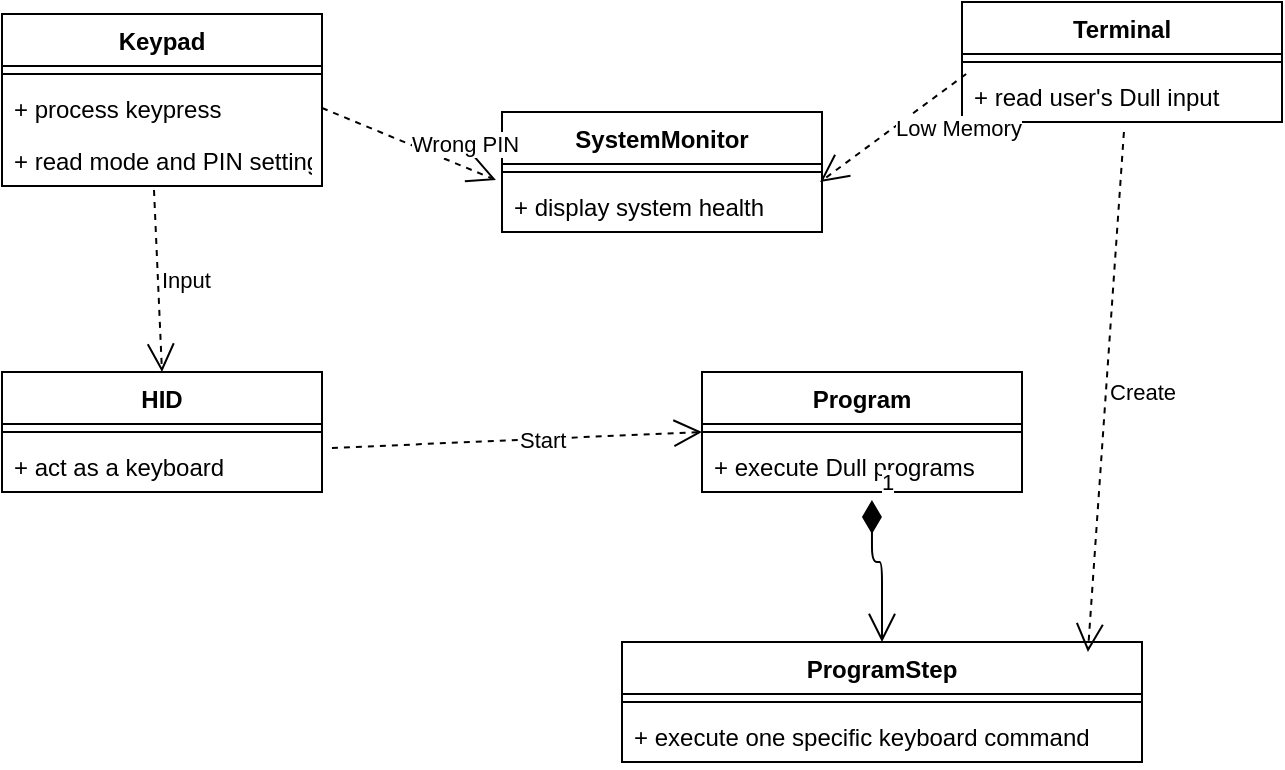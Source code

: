 <mxfile version="14.7.0" type="device" pages="3"><diagram name="Domain Model" id="9f46799a-70d6-7492-0946-bef42562c5a5"><mxGraphModel dx="1037" dy="951" grid="1" gridSize="10" guides="1" tooltips="1" connect="1" arrows="1" fold="1" page="1" pageScale="1" pageWidth="1100" pageHeight="850" background="#ffffff" math="0" shadow="0"><root><mxCell id="0"/><mxCell id="1" parent="0"/><mxCell id="WoeWUnXFcX2pD16eL5IE-1" value="Terminal" style="swimlane;fontStyle=1;align=center;verticalAlign=top;childLayout=stackLayout;horizontal=1;startSize=26;horizontalStack=0;resizeParent=1;resizeParentMax=0;resizeLast=0;collapsible=1;marginBottom=0;" parent="1" vertex="1"><mxGeometry x="680" y="310" width="160" height="60" as="geometry"/></mxCell><mxCell id="WoeWUnXFcX2pD16eL5IE-3" value="" style="line;strokeWidth=1;fillColor=none;align=left;verticalAlign=middle;spacingTop=-1;spacingLeft=3;spacingRight=3;rotatable=0;labelPosition=right;points=[];portConstraint=eastwest;" parent="WoeWUnXFcX2pD16eL5IE-1" vertex="1"><mxGeometry y="26" width="160" height="8" as="geometry"/></mxCell><mxCell id="WoeWUnXFcX2pD16eL5IE-4" value="+ read user's Dull input" style="text;strokeColor=none;fillColor=none;align=left;verticalAlign=top;spacingLeft=4;spacingRight=4;overflow=hidden;rotatable=0;points=[[0,0.5],[1,0.5]];portConstraint=eastwest;" parent="WoeWUnXFcX2pD16eL5IE-1" vertex="1"><mxGeometry y="34" width="160" height="26" as="geometry"/></mxCell><mxCell id="WoeWUnXFcX2pD16eL5IE-5" value="Keypad" style="swimlane;fontStyle=1;align=center;verticalAlign=top;childLayout=stackLayout;horizontal=1;startSize=26;horizontalStack=0;resizeParent=1;resizeParentMax=0;resizeLast=0;collapsible=1;marginBottom=0;" parent="1" vertex="1"><mxGeometry x="200" y="316" width="160" height="86" as="geometry"/></mxCell><mxCell id="WoeWUnXFcX2pD16eL5IE-7" value="" style="line;strokeWidth=1;fillColor=none;align=left;verticalAlign=middle;spacingTop=-1;spacingLeft=3;spacingRight=3;rotatable=0;labelPosition=right;points=[];portConstraint=eastwest;" parent="WoeWUnXFcX2pD16eL5IE-5" vertex="1"><mxGeometry y="26" width="160" height="8" as="geometry"/></mxCell><mxCell id="WoeWUnXFcX2pD16eL5IE-8" value="+ process keypress&#xA;" style="text;strokeColor=none;fillColor=none;align=left;verticalAlign=top;spacingLeft=4;spacingRight=4;overflow=hidden;rotatable=0;points=[[0,0.5],[1,0.5]];portConstraint=eastwest;" parent="WoeWUnXFcX2pD16eL5IE-5" vertex="1"><mxGeometry y="34" width="160" height="26" as="geometry"/></mxCell><mxCell id="WoeWUnXFcX2pD16eL5IE-9" value="+ read mode and PIN setting&#xA;" style="text;strokeColor=none;fillColor=none;align=left;verticalAlign=top;spacingLeft=4;spacingRight=4;overflow=hidden;rotatable=0;points=[[0,0.5],[1,0.5]];portConstraint=eastwest;" parent="WoeWUnXFcX2pD16eL5IE-5" vertex="1"><mxGeometry y="60" width="160" height="26" as="geometry"/></mxCell><mxCell id="WoeWUnXFcX2pD16eL5IE-10" value="HID" style="swimlane;fontStyle=1;align=center;verticalAlign=top;childLayout=stackLayout;horizontal=1;startSize=26;horizontalStack=0;resizeParent=1;resizeParentMax=0;resizeLast=0;collapsible=1;marginBottom=0;" parent="1" vertex="1"><mxGeometry x="200" y="495" width="160" height="60" as="geometry"/></mxCell><mxCell id="WoeWUnXFcX2pD16eL5IE-12" value="" style="line;strokeWidth=1;fillColor=none;align=left;verticalAlign=middle;spacingTop=-1;spacingLeft=3;spacingRight=3;rotatable=0;labelPosition=right;points=[];portConstraint=eastwest;" parent="WoeWUnXFcX2pD16eL5IE-10" vertex="1"><mxGeometry y="26" width="160" height="8" as="geometry"/></mxCell><mxCell id="WoeWUnXFcX2pD16eL5IE-13" value="+ act as a keyboard" style="text;strokeColor=none;fillColor=none;align=left;verticalAlign=top;spacingLeft=4;spacingRight=4;overflow=hidden;rotatable=0;points=[[0,0.5],[1,0.5]];portConstraint=eastwest;" parent="WoeWUnXFcX2pD16eL5IE-10" vertex="1"><mxGeometry y="34" width="160" height="26" as="geometry"/></mxCell><mxCell id="WoeWUnXFcX2pD16eL5IE-14" value="SystemMonitor" style="swimlane;fontStyle=1;align=center;verticalAlign=top;childLayout=stackLayout;horizontal=1;startSize=26;horizontalStack=0;resizeParent=1;resizeParentMax=0;resizeLast=0;collapsible=1;marginBottom=0;" parent="1" vertex="1"><mxGeometry x="450" y="365" width="160" height="60" as="geometry"/></mxCell><mxCell id="WoeWUnXFcX2pD16eL5IE-16" value="" style="line;strokeWidth=1;fillColor=none;align=left;verticalAlign=middle;spacingTop=-1;spacingLeft=3;spacingRight=3;rotatable=0;labelPosition=right;points=[];portConstraint=eastwest;" parent="WoeWUnXFcX2pD16eL5IE-14" vertex="1"><mxGeometry y="26" width="160" height="8" as="geometry"/></mxCell><mxCell id="WoeWUnXFcX2pD16eL5IE-17" value="+ display system health" style="text;strokeColor=none;fillColor=none;align=left;verticalAlign=top;spacingLeft=4;spacingRight=4;overflow=hidden;rotatable=0;points=[[0,0.5],[1,0.5]];portConstraint=eastwest;" parent="WoeWUnXFcX2pD16eL5IE-14" vertex="1"><mxGeometry y="34" width="160" height="26" as="geometry"/></mxCell><mxCell id="WoeWUnXFcX2pD16eL5IE-18" value="Program" style="swimlane;fontStyle=1;align=center;verticalAlign=top;childLayout=stackLayout;horizontal=1;startSize=26;horizontalStack=0;resizeParent=1;resizeParentMax=0;resizeLast=0;collapsible=1;marginBottom=0;" parent="1" vertex="1"><mxGeometry x="550" y="495" width="160" height="60" as="geometry"/></mxCell><mxCell id="WoeWUnXFcX2pD16eL5IE-20" value="" style="line;strokeWidth=1;fillColor=none;align=left;verticalAlign=middle;spacingTop=-1;spacingLeft=3;spacingRight=3;rotatable=0;labelPosition=right;points=[];portConstraint=eastwest;" parent="WoeWUnXFcX2pD16eL5IE-18" vertex="1"><mxGeometry y="26" width="160" height="8" as="geometry"/></mxCell><mxCell id="WoeWUnXFcX2pD16eL5IE-21" value="+ execute Dull programs" style="text;strokeColor=none;fillColor=none;align=left;verticalAlign=top;spacingLeft=4;spacingRight=4;overflow=hidden;rotatable=0;points=[[0,0.5],[1,0.5]];portConstraint=eastwest;" parent="WoeWUnXFcX2pD16eL5IE-18" vertex="1"><mxGeometry y="34" width="160" height="26" as="geometry"/></mxCell><mxCell id="WoeWUnXFcX2pD16eL5IE-22" value="ProgramStep" style="swimlane;fontStyle=1;align=center;verticalAlign=top;childLayout=stackLayout;horizontal=1;startSize=26;horizontalStack=0;resizeParent=1;resizeParentMax=0;resizeLast=0;collapsible=1;marginBottom=0;" parent="1" vertex="1"><mxGeometry x="510" y="630" width="260" height="60" as="geometry"/></mxCell><mxCell id="WoeWUnXFcX2pD16eL5IE-24" value="" style="line;strokeWidth=1;fillColor=none;align=left;verticalAlign=middle;spacingTop=-1;spacingLeft=3;spacingRight=3;rotatable=0;labelPosition=right;points=[];portConstraint=eastwest;" parent="WoeWUnXFcX2pD16eL5IE-22" vertex="1"><mxGeometry y="26" width="260" height="8" as="geometry"/></mxCell><mxCell id="WoeWUnXFcX2pD16eL5IE-25" value="+ execute one specific keyboard command&#xA;" style="text;strokeColor=none;fillColor=none;align=left;verticalAlign=top;spacingLeft=4;spacingRight=4;overflow=hidden;rotatable=0;points=[[0,0.5],[1,0.5]];portConstraint=eastwest;" parent="WoeWUnXFcX2pD16eL5IE-22" vertex="1"><mxGeometry y="34" width="260" height="26" as="geometry"/></mxCell><mxCell id="WoeWUnXFcX2pD16eL5IE-26" value="1" style="endArrow=open;html=1;endSize=12;startArrow=diamondThin;startSize=14;startFill=1;edgeStyle=orthogonalEdgeStyle;align=left;verticalAlign=bottom;exitX=0.531;exitY=1.154;exitDx=0;exitDy=0;exitPerimeter=0;entryX=0.5;entryY=0;entryDx=0;entryDy=0;" parent="1" source="WoeWUnXFcX2pD16eL5IE-21" target="WoeWUnXFcX2pD16eL5IE-22" edge="1"><mxGeometry x="-1" y="3" relative="1" as="geometry"><mxPoint x="630" y="590" as="sourcePoint"/><mxPoint x="790" y="590" as="targetPoint"/><Array as="points"><mxPoint x="635" y="590"/><mxPoint x="640" y="590"/></Array></mxGeometry></mxCell><mxCell id="WoeWUnXFcX2pD16eL5IE-29" value="Create" style="endArrow=open;endSize=12;dashed=1;html=1;align=left;entryX=0.896;entryY=0.083;entryDx=0;entryDy=0;entryPerimeter=0;exitX=0.506;exitY=1.192;exitDx=0;exitDy=0;exitPerimeter=0;" parent="1" source="WoeWUnXFcX2pD16eL5IE-4" target="WoeWUnXFcX2pD16eL5IE-22" edge="1"><mxGeometry width="160" relative="1" as="geometry"><mxPoint x="380" y="340" as="sourcePoint"/><mxPoint x="540" y="340" as="targetPoint"/></mxGeometry></mxCell><mxCell id="WoeWUnXFcX2pD16eL5IE-30" value="Start" style="endArrow=open;endSize=12;dashed=1;html=1;align=left;exitX=1.031;exitY=0.154;exitDx=0;exitDy=0;exitPerimeter=0;entryX=0;entryY=0.5;entryDx=0;entryDy=0;" parent="1" source="WoeWUnXFcX2pD16eL5IE-13" target="WoeWUnXFcX2pD16eL5IE-18" edge="1"><mxGeometry width="160" relative="1" as="geometry"><mxPoint x="280" y="650" as="sourcePoint"/><mxPoint x="440" y="650" as="targetPoint"/></mxGeometry></mxCell><mxCell id="WoeWUnXFcX2pD16eL5IE-31" value="&lt;div&gt;Wrong PIN&lt;/div&gt;" style="endArrow=open;endSize=12;dashed=1;html=1;align=left;exitX=1;exitY=0.5;exitDx=0;exitDy=0;entryX=-0.019;entryY=0;entryDx=0;entryDy=0;entryPerimeter=0;" parent="1" source="WoeWUnXFcX2pD16eL5IE-8" target="WoeWUnXFcX2pD16eL5IE-17" edge="1"><mxGeometry width="160" relative="1" as="geometry"><mxPoint x="320" y="450" as="sourcePoint"/><mxPoint x="480" y="450" as="targetPoint"/></mxGeometry></mxCell><mxCell id="WoeWUnXFcX2pD16eL5IE-32" value="Low Memory" style="endArrow=open;endSize=12;dashed=1;html=1;align=left;exitX=0.013;exitY=0.077;exitDx=0;exitDy=0;exitPerimeter=0;entryX=0.994;entryY=0.038;entryDx=0;entryDy=0;entryPerimeter=0;" parent="1" source="WoeWUnXFcX2pD16eL5IE-4" target="WoeWUnXFcX2pD16eL5IE-17" edge="1"><mxGeometry width="160" relative="1" as="geometry"><mxPoint x="480" y="256" as="sourcePoint"/><mxPoint x="730" y="220" as="targetPoint"/></mxGeometry></mxCell><mxCell id="WoeWUnXFcX2pD16eL5IE-33" value="&lt;div&gt;Input&lt;/div&gt;" style="endArrow=open;endSize=12;dashed=1;html=1;align=left;exitX=0.475;exitY=1.077;exitDx=0;exitDy=0;exitPerimeter=0;entryX=0.5;entryY=0;entryDx=0;entryDy=0;" parent="1" source="WoeWUnXFcX2pD16eL5IE-9" target="WoeWUnXFcX2pD16eL5IE-10" edge="1"><mxGeometry width="160" relative="1" as="geometry"><mxPoint x="140" y="730" as="sourcePoint"/><mxPoint x="300" y="730" as="targetPoint"/></mxGeometry></mxCell></root></mxGraphModel></diagram><diagram id="LXat12-hiHekpg5oblxC" name="Component Diagram"><mxGraphModel dx="1037" dy="951" grid="1" gridSize="10" guides="1" tooltips="1" connect="1" arrows="1" fold="1" page="1" pageScale="1" pageWidth="827" pageHeight="1169" math="0" shadow="0"><root><mxCell id="-MBQPWasTD13MprSU9UX-0"/><mxCell id="-MBQPWasTD13MprSU9UX-1" parent="-MBQPWasTD13MprSU9UX-0"/><mxCell id="-MBQPWasTD13MprSU9UX-2" value="ParcLib" style="shape=module;align=left;spacingLeft=20;align=center;verticalAlign=top;" parent="-MBQPWasTD13MprSU9UX-1" vertex="1"><mxGeometry x="210" y="420" width="330" height="200" as="geometry"/></mxCell><mxCell id="-MBQPWasTD13MprSU9UX-3" value="ParcApp" style="shape=module;align=left;spacingLeft=20;align=center;verticalAlign=top;" parent="-MBQPWasTD13MprSU9UX-1" vertex="1"><mxGeometry x="200" y="240" width="110" height="70" as="geometry"/></mxCell><mxCell id="-MBQPWasTD13MprSU9UX-4" value="PcbParcApp" style="shape=module;align=left;spacingLeft=20;align=center;verticalAlign=top;" parent="-MBQPWasTD13MprSU9UX-1" vertex="1"><mxGeometry x="322" y="240" width="106" height="70" as="geometry"/></mxCell><mxCell id="-MBQPWasTD13MprSU9UX-5" value="UnoParcApp" style="shape=module;align=left;spacingLeft=20;align=center;verticalAlign=top;" parent="-MBQPWasTD13MprSU9UX-1" vertex="1"><mxGeometry x="440" y="240" width="106" height="70" as="geometry"/></mxCell><mxCell id="-MBQPWasTD13MprSU9UX-6" value="Core" style="shape=folder;fontStyle=1;spacingTop=10;tabWidth=40;tabHeight=14;tabPosition=left;html=1;" parent="-MBQPWasTD13MprSU9UX-1" vertex="1"><mxGeometry x="344" y="510" width="70" height="50" as="geometry"/></mxCell><mxCell id="-MBQPWasTD13MprSU9UX-7" value="Feather" style="shape=folder;fontStyle=1;spacingTop=10;tabWidth=40;tabHeight=14;tabPosition=left;html=1;" parent="-MBQPWasTD13MprSU9UX-1" vertex="1"><mxGeometry x="240" y="510" width="70" height="50" as="geometry"/></mxCell><mxCell id="-MBQPWasTD13MprSU9UX-13" value="Use" style="endArrow=open;endSize=12;dashed=1;html=1;align=left;exitX=0.5;exitY=1;exitDx=0;exitDy=0;entryX=0;entryY=0;entryDx=20;entryDy=0;entryPerimeter=0;" parent="-MBQPWasTD13MprSU9UX-1" source="-MBQPWasTD13MprSU9UX-3" target="-MBQPWasTD13MprSU9UX-7" edge="1"><mxGeometry x="-0.101" y="-2" width="160" relative="1" as="geometry"><mxPoint x="80" y="360" as="sourcePoint"/><mxPoint x="240" y="360" as="targetPoint"/><mxPoint as="offset"/></mxGeometry></mxCell><mxCell id="-MBQPWasTD13MprSU9UX-14" value="Use" style="endArrow=open;endSize=12;dashed=1;html=1;align=left;exitX=0.75;exitY=1;exitDx=0;exitDy=0;entryX=0;entryY=0;entryDx=20;entryDy=0;entryPerimeter=0;" parent="-MBQPWasTD13MprSU9UX-1" source="-MBQPWasTD13MprSU9UX-3" target="-MBQPWasTD13MprSU9UX-6" edge="1"><mxGeometry x="-0.373" y="-19" width="160" relative="1" as="geometry"><mxPoint x="200" y="750" as="sourcePoint"/><mxPoint x="360" y="750" as="targetPoint"/><mxPoint x="-1" as="offset"/></mxGeometry></mxCell><mxCell id="-MBQPWasTD13MprSU9UX-15" value="Use" style="endArrow=open;endSize=12;dashed=1;html=1;align=left;exitX=0.25;exitY=1;exitDx=0;exitDy=0;entryX=0;entryY=0;entryDx=40;entryDy=0;entryPerimeter=0;" parent="-MBQPWasTD13MprSU9UX-1" source="-MBQPWasTD13MprSU9UX-4" target="-MBQPWasTD13MprSU9UX-7" edge="1"><mxGeometry x="-0.317" y="5" width="160" relative="1" as="geometry"><mxPoint x="220" y="810" as="sourcePoint"/><mxPoint x="380" y="810" as="targetPoint"/><mxPoint as="offset"/></mxGeometry></mxCell><mxCell id="-MBQPWasTD13MprSU9UX-16" value="Use" style="endArrow=open;endSize=12;dashed=1;html=1;align=left;exitX=0.5;exitY=1;exitDx=0;exitDy=0;entryX=0;entryY=0;entryDx=40;entryDy=0;entryPerimeter=0;" parent="-MBQPWasTD13MprSU9UX-1" source="-MBQPWasTD13MprSU9UX-4" target="-MBQPWasTD13MprSU9UX-6" edge="1"><mxGeometry x="-0.102" y="-4" width="160" relative="1" as="geometry"><mxPoint x="290" y="860" as="sourcePoint"/><mxPoint x="450" y="860" as="targetPoint"/><mxPoint as="offset"/></mxGeometry></mxCell><mxCell id="-MBQPWasTD13MprSU9UX-17" value="Use" style="endArrow=open;endSize=12;dashed=1;html=1;align=left;exitX=0.5;exitY=1;exitDx=0;exitDy=0;entryX=0;entryY=0;entryDx=55;entryDy=14;entryPerimeter=0;" parent="-MBQPWasTD13MprSU9UX-1" source="-MBQPWasTD13MprSU9UX-5" target="-MBQPWasTD13MprSU9UX-6" edge="1"><mxGeometry x="-0.147" y="-3" width="160" relative="1" as="geometry"><mxPoint x="490" y="730" as="sourcePoint"/><mxPoint x="650" y="730" as="targetPoint"/><mxPoint as="offset"/></mxGeometry></mxCell><mxCell id="bgX_V9oAbquFDQypCYJ6-0" value="Simulator" style="shape=module;align=left;spacingLeft=20;align=center;verticalAlign=top;" vertex="1" parent="-MBQPWasTD13MprSU9UX-1"><mxGeometry x="560" y="240" width="106" height="70" as="geometry"/></mxCell><mxCell id="bgX_V9oAbquFDQypCYJ6-1" value="Use" style="endArrow=open;endSize=12;dashed=1;html=1;align=left;exitX=0.5;exitY=1;exitDx=0;exitDy=0;entryX=0;entryY=0;entryDx=70;entryDy=14;entryPerimeter=0;" edge="1" parent="-MBQPWasTD13MprSU9UX-1" source="bgX_V9oAbquFDQypCYJ6-0" target="-MBQPWasTD13MprSU9UX-6"><mxGeometry x="-0.116" y="-7" width="160" relative="1" as="geometry"><mxPoint x="503" y="320" as="sourcePoint"/><mxPoint x="409" y="534" as="targetPoint"/><mxPoint as="offset"/></mxGeometry></mxCell></root></mxGraphModel></diagram><diagram id="cTtKM-cefaT5YGLItZzo" name="ParcApp"><mxGraphModel dx="462" dy="643" grid="1" gridSize="10" guides="1" tooltips="1" connect="1" arrows="1" fold="1" page="1" pageScale="1" pageWidth="827" pageHeight="1169" math="0" shadow="0"><root><mxCell id="NgNixX1Y_Vf6koQVWEjy-0"/><mxCell id="NgNixX1Y_Vf6koQVWEjy-1" parent="NgNixX1Y_Vf6koQVWEjy-0"/><mxCell id="NgNixX1Y_Vf6koQVWEjy-3" value="&lt;p style=&quot;margin: 0px ; margin-top: 4px ; text-align: center ; text-decoration: underline&quot;&gt;&lt;b&gt;Constants: file&lt;br&gt;&lt;/b&gt;&lt;/p&gt;&lt;hr&gt;&lt;p style=&quot;margin: 0px ; margin-left: 8px&quot;&gt;Pin_A = 7&lt;br&gt;Pin_B = 6&lt;br&gt;Pin_C = 5&lt;br&gt;Pin_D = 4&lt;br&gt;Pin_E = 0&lt;br&gt;Pin_M0 = 1&lt;br&gt;Pin_M1 = 2&lt;br&gt;Pin_C1 = 10&lt;br&gt;Pin_C2 = 9&lt;br&gt;Pin_C3 = 6&lt;/p&gt;&lt;p style=&quot;margin: 0px ; margin-left: 8px&quot;&gt; Pin_C4 = 5&lt;br&gt;Usb_YEL = 11&lt;br&gt;Usb_ORA = 12&lt;/p&gt;" style="verticalAlign=top;align=left;overflow=fill;fontSize=12;fontFamily=Helvetica;html=1;fillColor=#ffe6cc;strokeColor=#d79b00;" parent="NgNixX1Y_Vf6koQVWEjy-1" vertex="1"><mxGeometry x="480" y="10" width="110" height="230" as="geometry"/></mxCell><mxCell id="NgNixX1Y_Vf6koQVWEjy-5" value="&lt;p style=&quot;margin: 0px ; margin-top: 4px ; text-align: center ; text-decoration: underline&quot;&gt;&lt;b&gt;KnownKeycodes: struct&lt;br&gt;&lt;/b&gt;&lt;/p&gt;&lt;hr&gt;&lt;p style=&quot;margin: 0px ; margin-left: 8px&quot;&gt;UsbRadix = 16;&lt;br&gt;UsbKeyCodeDel = 0xD4;&lt;br&gt;UsbKeyCodeTab = 0xB3;&lt;br&gt;UsbKeyCodeEnter = 0xB0;&lt;br&gt;UsbKeyCodeSpace = ' ';&lt;br&gt;BleRadix = 16;&lt;br&gt;BleKeyCodeDel = 0x4C;&lt;br&gt;BleKeyCodeTab = 0x2B;&lt;br&gt;BleKeyCodeEnter = 0x28;&lt;br&gt;BleKeyCodeSpace = 0x2C;&lt;/p&gt;" style="verticalAlign=top;align=left;overflow=fill;fontSize=12;fontFamily=Helvetica;html=1;fillColor=#ffe6cc;strokeColor=#d79b00;" parent="NgNixX1Y_Vf6koQVWEjy-1" vertex="1"><mxGeometry x="600" y="170" width="180" height="190" as="geometry"/></mxCell><mxCell id="NgNixX1Y_Vf6koQVWEjy-8" value="Adafruit_MCP23008" style="swimlane;fontStyle=1;align=center;verticalAlign=top;childLayout=stackLayout;horizontal=1;startSize=26;horizontalStack=0;resizeParent=1;resizeParentMax=0;resizeLast=0;collapsible=1;marginBottom=0;fillColor=#fff2cc;strokeColor=#d6b656;" parent="NgNixX1Y_Vf6koQVWEjy-1" vertex="1"><mxGeometry x="310" y="150" width="160" height="60" as="geometry"/></mxCell><mxCell id="NgNixX1Y_Vf6koQVWEjy-10" value="" style="line;strokeWidth=1;fillColor=#fff2cc;align=left;verticalAlign=middle;spacingTop=-1;spacingLeft=3;spacingRight=3;rotatable=0;labelPosition=right;points=[];portConstraint=eastwest;strokeColor=#d6b656;" parent="NgNixX1Y_Vf6koQVWEjy-8" vertex="1"><mxGeometry y="26" width="160" height="8" as="geometry"/></mxCell><mxCell id="NgNixX1Y_Vf6koQVWEjy-11" value="+ readGPIO(): uint8_t" style="text;strokeColor=#d6b656;fillColor=#fff2cc;align=left;verticalAlign=top;spacingLeft=4;spacingRight=4;overflow=hidden;rotatable=0;points=[[0,0.5],[1,0.5]];portConstraint=eastwest;" parent="NgNixX1Y_Vf6koQVWEjy-8" vertex="1"><mxGeometry y="34" width="160" height="26" as="geometry"/></mxCell><mxCell id="NgNixX1Y_Vf6koQVWEjy-12" value="KeypadHw" style="swimlane;fontStyle=1;align=center;verticalAlign=top;childLayout=stackLayout;horizontal=1;startSize=26;horizontalStack=0;resizeParent=1;resizeParentMax=0;resizeLast=0;collapsible=1;marginBottom=0;fillColor=#ffe6cc;strokeColor=#d79b00;" parent="NgNixX1Y_Vf6koQVWEjy-1" vertex="1"><mxGeometry x="70" y="30" width="160" height="86" as="geometry"/></mxCell><mxCell id="NgNixX1Y_Vf6koQVWEjy-24" value="Use" style="endArrow=open;endSize=12;dashed=1;html=1;entryX=0;entryY=0.25;entryDx=0;entryDy=0;" parent="NgNixX1Y_Vf6koQVWEjy-12" target="NgNixX1Y_Vf6koQVWEjy-3" edge="1"><mxGeometry width="160" relative="1" as="geometry"><mxPoint x="160" y="20" as="sourcePoint"/><mxPoint x="320" y="20" as="targetPoint"/></mxGeometry></mxCell><mxCell id="NgNixX1Y_Vf6koQVWEjy-14" value="" style="line;strokeWidth=1;fillColor=none;align=left;verticalAlign=middle;spacingTop=-1;spacingLeft=3;spacingRight=3;rotatable=0;labelPosition=right;points=[];portConstraint=eastwest;" parent="NgNixX1Y_Vf6koQVWEjy-12" vertex="1"><mxGeometry y="26" width="160" height="8" as="geometry"/></mxCell><mxCell id="NgNixX1Y_Vf6koQVWEjy-15" value="+ pinMode&lt;uint8_t&gt;(): void" style="text;strokeColor=#d79b00;fillColor=#ffe6cc;align=left;verticalAlign=top;spacingLeft=4;spacingRight=4;overflow=hidden;rotatable=0;points=[[0,0.5],[1,0.5]];portConstraint=eastwest;" parent="NgNixX1Y_Vf6koQVWEjy-12" vertex="1"><mxGeometry y="34" width="160" height="26" as="geometry"/></mxCell><mxCell id="NgNixX1Y_Vf6koQVWEjy-20" value="+ pressed&lt;uint8_t&gt;(): bool" style="text;strokeColor=#d79b00;fillColor=#ffe6cc;align=left;verticalAlign=top;spacingLeft=4;spacingRight=4;overflow=hidden;rotatable=0;points=[[0,0.5],[1,0.5]];portConstraint=eastwest;" parent="NgNixX1Y_Vf6koQVWEjy-12" vertex="1"><mxGeometry y="60" width="160" height="26" as="geometry"/></mxCell><mxCell id="NgNixX1Y_Vf6koQVWEjy-16" value="SoftwareSerial" style="swimlane;fontStyle=1;align=center;verticalAlign=top;childLayout=stackLayout;horizontal=1;startSize=26;horizontalStack=0;resizeParent=1;resizeParentMax=0;resizeLast=0;collapsible=1;marginBottom=0;fillColor=#fff2cc;strokeColor=#d6b656;" parent="NgNixX1Y_Vf6koQVWEjy-1" vertex="1"><mxGeometry x="310" y="240" width="160" height="86" as="geometry"/></mxCell><mxCell id="NgNixX1Y_Vf6koQVWEjy-18" value="" style="line;strokeWidth=1;fillColor=#fff2cc;align=left;verticalAlign=middle;spacingTop=-1;spacingLeft=3;spacingRight=3;rotatable=0;labelPosition=right;points=[];portConstraint=eastwest;strokeColor=#d6b656;" parent="NgNixX1Y_Vf6koQVWEjy-16" vertex="1"><mxGeometry y="26" width="160" height="8" as="geometry"/></mxCell><mxCell id="NgNixX1Y_Vf6koQVWEjy-19" value="+ print(const char*): void" style="text;strokeColor=#d6b656;fillColor=#fff2cc;align=left;verticalAlign=top;spacingLeft=4;spacingRight=4;overflow=hidden;rotatable=0;points=[[0,0.5],[1,0.5]];portConstraint=eastwest;" parent="NgNixX1Y_Vf6koQVWEjy-16" vertex="1"><mxGeometry y="34" width="160" height="26" as="geometry"/></mxCell><mxCell id="NgNixX1Y_Vf6koQVWEjy-21" value="+ println(const char*): void" style="text;strokeColor=#d6b656;fillColor=#fff2cc;align=left;verticalAlign=top;spacingLeft=4;spacingRight=4;overflow=hidden;rotatable=0;points=[[0,0.5],[1,0.5]];portConstraint=eastwest;" parent="NgNixX1Y_Vf6koQVWEjy-16" vertex="1"><mxGeometry y="60" width="160" height="26" as="geometry"/></mxCell><mxCell id="NgNixX1Y_Vf6koQVWEjy-23" value="1" style="endArrow=open;html=1;endSize=12;startArrow=diamondThin;startSize=14;startFill=1;edgeStyle=orthogonalEdgeStyle;align=left;verticalAlign=bottom;exitX=1;exitY=0.5;exitDx=0;exitDy=0;entryX=0;entryY=0.25;entryDx=0;entryDy=0;" parent="NgNixX1Y_Vf6koQVWEjy-1" source="NgNixX1Y_Vf6koQVWEjy-15" target="NgNixX1Y_Vf6koQVWEjy-8" edge="1"><mxGeometry x="-1" y="3" relative="1" as="geometry"><mxPoint x="140" y="490" as="sourcePoint"/><mxPoint x="300" y="490" as="targetPoint"/></mxGeometry></mxCell><mxCell id="NgNixX1Y_Vf6koQVWEjy-25" value="KeypadAo" style="swimlane;fontStyle=1;align=center;verticalAlign=top;childLayout=stackLayout;horizontal=1;startSize=26;horizontalStack=0;resizeParent=1;resizeParentMax=0;resizeLast=0;collapsible=1;marginBottom=0;" parent="NgNixX1Y_Vf6koQVWEjy-1" vertex="1"><mxGeometry x="30" y="210" width="160" height="60" as="geometry"/></mxCell><mxCell id="NgNixX1Y_Vf6koQVWEjy-27" value="" style="line;strokeWidth=1;fillColor=none;align=left;verticalAlign=middle;spacingTop=-1;spacingLeft=3;spacingRight=3;rotatable=0;labelPosition=right;points=[];portConstraint=eastwest;" parent="NgNixX1Y_Vf6koQVWEjy-25" vertex="1"><mxGeometry y="26" width="160" height="8" as="geometry"/></mxCell><mxCell id="NgNixX1Y_Vf6koQVWEjy-28" value="+ checkRegisters(): void" style="text;strokeColor=none;fillColor=none;align=left;verticalAlign=top;spacingLeft=4;spacingRight=4;overflow=hidden;rotatable=0;points=[[0,0.5],[1,0.5]];portConstraint=eastwest;" parent="NgNixX1Y_Vf6koQVWEjy-25" vertex="1"><mxGeometry y="34" width="160" height="26" as="geometry"/></mxCell><mxCell id="NgNixX1Y_Vf6koQVWEjy-29" value="1" style="endArrow=open;html=1;endSize=12;startArrow=diamondThin;startSize=14;startFill=0;edgeStyle=orthogonalEdgeStyle;align=left;verticalAlign=bottom;exitX=0.5;exitY=0;exitDx=0;exitDy=0;entryX=0.744;entryY=0.962;entryDx=0;entryDy=0;entryPerimeter=0;" parent="NgNixX1Y_Vf6koQVWEjy-1" source="NgNixX1Y_Vf6koQVWEjy-25" target="NgNixX1Y_Vf6koQVWEjy-20" edge="1"><mxGeometry x="-1" y="3" relative="1" as="geometry"><mxPoint x="130" y="430" as="sourcePoint"/><mxPoint x="200" y="170" as="targetPoint"/></mxGeometry></mxCell><mxCell id="NgNixX1Y_Vf6koQVWEjy-31" value="Adafruit_BluefruitLE_SPI" style="swimlane;fontStyle=1;align=center;verticalAlign=top;childLayout=stackLayout;horizontal=1;startSize=26;horizontalStack=0;resizeParent=1;resizeParentMax=0;resizeLast=0;collapsible=1;marginBottom=0;fillColor=#fff2cc;strokeColor=#d6b656;" parent="NgNixX1Y_Vf6koQVWEjy-1" vertex="1"><mxGeometry x="310" y="340" width="160" height="112" as="geometry"/></mxCell><mxCell id="NgNixX1Y_Vf6koQVWEjy-33" value="" style="line;strokeWidth=1;fillColor=#fff2cc;align=left;verticalAlign=middle;spacingTop=-1;spacingLeft=3;spacingRight=3;rotatable=0;labelPosition=right;points=[];portConstraint=eastwest;strokeColor=#d6b656;" parent="NgNixX1Y_Vf6koQVWEjy-31" vertex="1"><mxGeometry y="26" width="160" height="8" as="geometry"/></mxCell><mxCell id="NgNixX1Y_Vf6koQVWEjy-34" value="+ begin(): void" style="text;strokeColor=#d6b656;fillColor=#fff2cc;align=left;verticalAlign=top;spacingLeft=4;spacingRight=4;overflow=hidden;rotatable=0;points=[[0,0.5],[1,0.5]];portConstraint=eastwest;" parent="NgNixX1Y_Vf6koQVWEjy-31" vertex="1"><mxGeometry y="34" width="160" height="26" as="geometry"/></mxCell><mxCell id="NgNixX1Y_Vf6koQVWEjy-35" value="+ print(const char*): void" style="text;strokeColor=#d6b656;fillColor=#fff2cc;align=left;verticalAlign=top;spacingLeft=4;spacingRight=4;overflow=hidden;rotatable=0;points=[[0,0.5],[1,0.5]];portConstraint=eastwest;" parent="NgNixX1Y_Vf6koQVWEjy-31" vertex="1"><mxGeometry y="60" width="160" height="26" as="geometry"/></mxCell><mxCell id="NgNixX1Y_Vf6koQVWEjy-36" value="+ println(const char*): void" style="text;strokeColor=#d6b656;fillColor=#fff2cc;align=left;verticalAlign=top;spacingLeft=4;spacingRight=4;overflow=hidden;rotatable=0;points=[[0,0.5],[1,0.5]];portConstraint=eastwest;" parent="NgNixX1Y_Vf6koQVWEjy-31" vertex="1"><mxGeometry y="86" width="160" height="26" as="geometry"/></mxCell><mxCell id="NgNixX1Y_Vf6koQVWEjy-37" value="HidBle" style="swimlane;fontStyle=1;align=center;verticalAlign=top;childLayout=stackLayout;horizontal=1;startSize=26;horizontalStack=0;resizeParent=1;resizeParentMax=0;resizeLast=0;collapsible=1;marginBottom=0;fillColor=#ffe6cc;strokeColor=#d79b00;" parent="NgNixX1Y_Vf6koQVWEjy-1" vertex="1"><mxGeometry x="30" y="340" width="190" height="112" as="geometry"/></mxCell><mxCell id="NgNixX1Y_Vf6koQVWEjy-39" value="" style="line;strokeWidth=1;fillColor=none;align=left;verticalAlign=middle;spacingTop=-1;spacingLeft=3;spacingRight=3;rotatable=0;labelPosition=right;points=[];portConstraint=eastwest;" parent="NgNixX1Y_Vf6koQVWEjy-37" vertex="1"><mxGeometry y="26" width="190" height="8" as="geometry"/></mxCell><mxCell id="NgNixX1Y_Vf6koQVWEjy-40" value="+ sendKeyCode(KeyCode): void" style="text;strokeColor=#d79b00;fillColor=#ffe6cc;align=left;verticalAlign=top;spacingLeft=4;spacingRight=4;overflow=hidden;rotatable=0;points=[[0,0.5],[1,0.5]];portConstraint=eastwest;" parent="NgNixX1Y_Vf6koQVWEjy-37" vertex="1"><mxGeometry y="34" width="190" height="26" as="geometry"/></mxCell><mxCell id="NgNixX1Y_Vf6koQVWEjy-45" value="+ print(const char*): void" style="text;strokeColor=#d79b00;fillColor=#ffe6cc;align=left;verticalAlign=top;spacingLeft=4;spacingRight=4;overflow=hidden;rotatable=0;points=[[0,0.5],[1,0.5]];portConstraint=eastwest;" parent="NgNixX1Y_Vf6koQVWEjy-37" vertex="1"><mxGeometry y="60" width="190" height="26" as="geometry"/></mxCell><mxCell id="NgNixX1Y_Vf6koQVWEjy-46" value="+ println(const char*): void" style="text;strokeColor=#d79b00;fillColor=#ffe6cc;align=left;verticalAlign=top;spacingLeft=4;spacingRight=4;overflow=hidden;rotatable=0;points=[[0,0.5],[1,0.5]];portConstraint=eastwest;" parent="NgNixX1Y_Vf6koQVWEjy-37" vertex="1"><mxGeometry y="86" width="190" height="26" as="geometry"/></mxCell><mxCell id="NgNixX1Y_Vf6koQVWEjy-43" value="1" style="endArrow=open;html=1;endSize=12;startArrow=diamondThin;startSize=14;startFill=1;edgeStyle=orthogonalEdgeStyle;align=left;verticalAlign=bottom;exitX=1;exitY=0.5;exitDx=0;exitDy=0;entryX=-0.019;entryY=0.269;entryDx=0;entryDy=0;entryPerimeter=0;" parent="NgNixX1Y_Vf6koQVWEjy-1" target="NgNixX1Y_Vf6koQVWEjy-34" edge="1"><mxGeometry x="-1" y="3" relative="1" as="geometry"><mxPoint x="220" y="379" as="sourcePoint"/><mxPoint x="280" y="510" as="targetPoint"/></mxGeometry></mxCell><mxCell id="NgNixX1Y_Vf6koQVWEjy-47" value="Program" style="swimlane;fontStyle=1;align=center;verticalAlign=top;childLayout=stackLayout;horizontal=1;startSize=26;horizontalStack=0;resizeParent=1;resizeParentMax=0;resizeLast=0;collapsible=1;marginBottom=0;" parent="NgNixX1Y_Vf6koQVWEjy-1" vertex="1"><mxGeometry x="265" y="720" width="270" height="112" as="geometry"/></mxCell><mxCell id="NgNixX1Y_Vf6koQVWEjy-49" value="" style="line;strokeWidth=1;fillColor=none;align=left;verticalAlign=middle;spacingTop=-1;spacingLeft=3;spacingRight=3;rotatable=0;labelPosition=right;points=[];portConstraint=eastwest;" parent="NgNixX1Y_Vf6koQVWEjy-47" vertex="1"><mxGeometry y="26" width="270" height="8" as="geometry"/></mxCell><mxCell id="NgNixX1Y_Vf6koQVWEjy-50" value="+ duration(): size_t" style="text;strokeColor=none;fillColor=none;align=left;verticalAlign=top;spacingLeft=4;spacingRight=4;overflow=hidden;rotatable=0;points=[[0,0.5],[1,0.5]];portConstraint=eastwest;" parent="NgNixX1Y_Vf6koQVWEjy-47" vertex="1"><mxGeometry y="34" width="270" height="26" as="geometry"/></mxCell><mxCell id="NgNixX1Y_Vf6koQVWEjy-51" value="+ appendStep(ProgramStep*): ProgramStep*" style="text;strokeColor=none;fillColor=none;align=left;verticalAlign=top;spacingLeft=4;spacingRight=4;overflow=hidden;rotatable=0;points=[[0,0.5],[1,0.5]];portConstraint=eastwest;" parent="NgNixX1Y_Vf6koQVWEjy-47" vertex="1"><mxGeometry y="60" width="270" height="26" as="geometry"/></mxCell><mxCell id="NgNixX1Y_Vf6koQVWEjy-52" value="+ play(): void" style="text;strokeColor=none;fillColor=none;align=left;verticalAlign=top;spacingLeft=4;spacingRight=4;overflow=hidden;rotatable=0;points=[[0,0.5],[1,0.5]];portConstraint=eastwest;" parent="NgNixX1Y_Vf6koQVWEjy-47" vertex="1"><mxGeometry y="86" width="270" height="26" as="geometry"/></mxCell><mxCell id="NgNixX1Y_Vf6koQVWEjy-53" value="HidAo" style="swimlane;fontStyle=1;align=center;verticalAlign=top;childLayout=stackLayout;horizontal=1;startSize=26;horizontalStack=0;resizeParent=1;resizeParentMax=0;resizeLast=0;collapsible=1;marginBottom=0;" parent="NgNixX1Y_Vf6koQVWEjy-1" vertex="1"><mxGeometry x="20" y="555" width="160" height="86" as="geometry"/></mxCell><mxCell id="NgNixX1Y_Vf6koQVWEjy-55" value="" style="line;strokeWidth=1;fillColor=none;align=left;verticalAlign=middle;spacingTop=-1;spacingLeft=3;spacingRight=3;rotatable=0;labelPosition=right;points=[];portConstraint=eastwest;" parent="NgNixX1Y_Vf6koQVWEjy-53" vertex="1"><mxGeometry y="26" width="160" height="8" as="geometry"/></mxCell><mxCell id="NgNixX1Y_Vf6koQVWEjy-56" value="+ checkRegisters(): void" style="text;strokeColor=none;fillColor=none;align=left;verticalAlign=top;spacingLeft=4;spacingRight=4;overflow=hidden;rotatable=0;points=[[0,0.5],[1,0.5]];portConstraint=eastwest;" parent="NgNixX1Y_Vf6koQVWEjy-53" vertex="1"><mxGeometry y="34" width="160" height="26" as="geometry"/></mxCell><mxCell id="NgNixX1Y_Vf6koQVWEjy-62" value="+ programs(): Program*" style="text;strokeColor=none;fillColor=none;align=left;verticalAlign=top;spacingLeft=4;spacingRight=4;overflow=hidden;rotatable=0;points=[[0,0.5],[1,0.5]];portConstraint=eastwest;" parent="NgNixX1Y_Vf6koQVWEjy-53" vertex="1"><mxGeometry y="60" width="160" height="26" as="geometry"/></mxCell><mxCell id="NgNixX1Y_Vf6koQVWEjy-58" value="programs" style="endArrow=block;endFill=1;html=1;edgeStyle=orthogonalEdgeStyle;align=left;verticalAlign=top;exitX=1;exitY=0.25;exitDx=0;exitDy=0;entryX=0;entryY=0.25;entryDx=0;entryDy=0;" parent="NgNixX1Y_Vf6koQVWEjy-1" source="NgNixX1Y_Vf6koQVWEjy-53" target="NgNixX1Y_Vf6koQVWEjy-47" edge="1"><mxGeometry x="-1" relative="1" as="geometry"><mxPoint x="200" y="660" as="sourcePoint"/><mxPoint x="360" y="660" as="targetPoint"/></mxGeometry></mxCell><mxCell id="NgNixX1Y_Vf6koQVWEjy-59" value="1" style="edgeLabel;resizable=0;html=1;align=left;verticalAlign=bottom;" parent="NgNixX1Y_Vf6koQVWEjy-58" connectable="0" vertex="1"><mxGeometry x="-1" relative="1" as="geometry"/></mxCell><mxCell id="NgNixX1Y_Vf6koQVWEjy-60" value="logger" style="endArrow=block;endFill=1;html=1;edgeStyle=orthogonalEdgeStyle;align=left;verticalAlign=top;exitX=0.5;exitY=0;exitDx=0;exitDy=0;entryX=0;entryY=0.5;entryDx=0;entryDy=0;" parent="NgNixX1Y_Vf6koQVWEjy-1" source="NgNixX1Y_Vf6koQVWEjy-53" target="NgNixX1Y_Vf6koQVWEjy-21" edge="1"><mxGeometry x="-0.801" relative="1" as="geometry"><mxPoint x="210" y="565" as="sourcePoint"/><mxPoint x="289" y="536" as="targetPoint"/><Array as="points"><mxPoint x="110" y="555"/><mxPoint x="110" y="510"/><mxPoint x="230" y="510"/><mxPoint x="230" y="313"/></Array><mxPoint as="offset"/></mxGeometry></mxCell><mxCell id="NgNixX1Y_Vf6koQVWEjy-61" value="1" style="edgeLabel;resizable=0;html=1;align=left;verticalAlign=bottom;" parent="NgNixX1Y_Vf6koQVWEjy-60" connectable="0" vertex="1"><mxGeometry x="-1" relative="1" as="geometry"/></mxCell><mxCell id="NgNixX1Y_Vf6koQVWEjy-64" value="logger" style="endArrow=block;endFill=1;html=1;edgeStyle=orthogonalEdgeStyle;align=left;verticalAlign=top;exitX=1;exitY=0.5;exitDx=0;exitDy=0;entryX=0;entryY=0.5;entryDx=0;entryDy=0;" parent="NgNixX1Y_Vf6koQVWEjy-1" source="NgNixX1Y_Vf6koQVWEjy-20" target="NgNixX1Y_Vf6koQVWEjy-11" edge="1"><mxGeometry x="-0.75" y="-10" relative="1" as="geometry"><mxPoint x="270" y="640" as="sourcePoint"/><mxPoint x="430" y="640" as="targetPoint"/><mxPoint as="offset"/></mxGeometry></mxCell><mxCell id="NgNixX1Y_Vf6koQVWEjy-65" value="1" style="edgeLabel;resizable=0;html=1;align=left;verticalAlign=bottom;" parent="NgNixX1Y_Vf6koQVWEjy-64" connectable="0" vertex="1"><mxGeometry x="-1" relative="1" as="geometry"/></mxCell><mxCell id="NgNixX1Y_Vf6koQVWEjy-66" value="&lt;div&gt;logger&lt;/div&gt;" style="endArrow=block;endFill=1;html=1;edgeStyle=orthogonalEdgeStyle;align=left;verticalAlign=top;exitX=1;exitY=0.5;exitDx=0;exitDy=0;entryX=-0.025;entryY=0.231;entryDx=0;entryDy=0;entryPerimeter=0;" parent="NgNixX1Y_Vf6koQVWEjy-1" source="NgNixX1Y_Vf6koQVWEjy-28" target="NgNixX1Y_Vf6koQVWEjy-19" edge="1"><mxGeometry x="-1" relative="1" as="geometry"><mxPoint x="290" y="660" as="sourcePoint"/><mxPoint x="450" y="660" as="targetPoint"/></mxGeometry></mxCell><mxCell id="NgNixX1Y_Vf6koQVWEjy-67" value="1" style="edgeLabel;resizable=0;html=1;align=left;verticalAlign=bottom;" parent="NgNixX1Y_Vf6koQVWEjy-66" connectable="0" vertex="1"><mxGeometry x="-1" relative="1" as="geometry"/></mxCell><mxCell id="NgNixX1Y_Vf6koQVWEjy-68" value="logger" style="endArrow=block;endFill=1;html=1;edgeStyle=orthogonalEdgeStyle;align=left;verticalAlign=top;exitX=0.5;exitY=0;exitDx=0;exitDy=0;entryX=0.013;entryY=-0.115;entryDx=0;entryDy=0;entryPerimeter=0;" parent="NgNixX1Y_Vf6koQVWEjy-1" source="NgNixX1Y_Vf6koQVWEjy-37" target="NgNixX1Y_Vf6koQVWEjy-21" edge="1"><mxGeometry x="-0.626" y="15" relative="1" as="geometry"><mxPoint x="180" y="670" as="sourcePoint"/><mxPoint x="340" y="670" as="targetPoint"/><mxPoint x="-15" y="15" as="offset"/></mxGeometry></mxCell><mxCell id="NgNixX1Y_Vf6koQVWEjy-69" value="1" style="edgeLabel;resizable=0;html=1;align=left;verticalAlign=bottom;" parent="NgNixX1Y_Vf6koQVWEjy-68" connectable="0" vertex="1"><mxGeometry x="-1" relative="1" as="geometry"/></mxCell><mxCell id="NgNixX1Y_Vf6koQVWEjy-71" value="SystemMonitorAo" style="swimlane;fontStyle=1;align=center;verticalAlign=top;childLayout=stackLayout;horizontal=1;startSize=26;horizontalStack=0;resizeParent=1;resizeParentMax=0;resizeLast=0;collapsible=1;marginBottom=0;" parent="NgNixX1Y_Vf6koQVWEjy-1" vertex="1"><mxGeometry x="600" y="509" width="160" height="60" as="geometry"/></mxCell><mxCell id="NgNixX1Y_Vf6koQVWEjy-73" value="" style="line;strokeWidth=1;fillColor=none;align=left;verticalAlign=middle;spacingTop=-1;spacingLeft=3;spacingRight=3;rotatable=0;labelPosition=right;points=[];portConstraint=eastwest;" parent="NgNixX1Y_Vf6koQVWEjy-71" vertex="1"><mxGeometry y="26" width="160" height="8" as="geometry"/></mxCell><mxCell id="NgNixX1Y_Vf6koQVWEjy-74" value="+ checkRegisters(): void" style="text;strokeColor=none;fillColor=none;align=left;verticalAlign=top;spacingLeft=4;spacingRight=4;overflow=hidden;rotatable=0;points=[[0,0.5],[1,0.5]];portConstraint=eastwest;" parent="NgNixX1Y_Vf6koQVWEjy-71" vertex="1"><mxGeometry y="34" width="160" height="26" as="geometry"/></mxCell><mxCell id="NgNixX1Y_Vf6koQVWEjy-75" value="logger" style="endArrow=block;endFill=1;html=1;edgeStyle=orthogonalEdgeStyle;align=left;verticalAlign=top;exitX=0;exitY=0.25;exitDx=0;exitDy=0;entryX=1;entryY=0.5;entryDx=0;entryDy=0;" parent="NgNixX1Y_Vf6koQVWEjy-1" source="NgNixX1Y_Vf6koQVWEjy-71" target="NgNixX1Y_Vf6koQVWEjy-19" edge="1"><mxGeometry x="-1" relative="1" as="geometry"><mxPoint x="420" y="720" as="sourcePoint"/><mxPoint x="580" y="720" as="targetPoint"/><Array as="points"><mxPoint x="560" y="524"/><mxPoint x="560" y="287"/></Array></mxGeometry></mxCell><mxCell id="NgNixX1Y_Vf6koQVWEjy-76" value="1" style="edgeLabel;resizable=0;html=1;align=left;verticalAlign=bottom;" parent="NgNixX1Y_Vf6koQVWEjy-75" connectable="0" vertex="1"><mxGeometry x="-1" relative="1" as="geometry"/></mxCell><mxCell id="NgNixX1Y_Vf6koQVWEjy-77" value="Serial_" style="swimlane;fontStyle=1;align=center;verticalAlign=top;childLayout=stackLayout;horizontal=1;startSize=26;horizontalStack=0;resizeParent=1;resizeParentMax=0;resizeLast=0;collapsible=1;marginBottom=0;fillColor=#fff2cc;strokeColor=#d6b656;" parent="NgNixX1Y_Vf6koQVWEjy-1" vertex="1"><mxGeometry x="310" y="470" width="160" height="112" as="geometry"/></mxCell><mxCell id="NgNixX1Y_Vf6koQVWEjy-79" value="" style="line;strokeWidth=1;fillColor=#fff2cc;align=left;verticalAlign=middle;spacingTop=-1;spacingLeft=3;spacingRight=3;rotatable=0;labelPosition=right;points=[];portConstraint=eastwest;strokeColor=#d6b656;" parent="NgNixX1Y_Vf6koQVWEjy-77" vertex="1"><mxGeometry y="26" width="160" height="8" as="geometry"/></mxCell><mxCell id="NgNixX1Y_Vf6koQVWEjy-80" value="+ read(): char" style="text;strokeColor=#d6b656;fillColor=#fff2cc;align=left;verticalAlign=top;spacingLeft=4;spacingRight=4;overflow=hidden;rotatable=0;points=[[0,0.5],[1,0.5]];portConstraint=eastwest;" parent="NgNixX1Y_Vf6koQVWEjy-77" vertex="1"><mxGeometry y="34" width="160" height="26" as="geometry"/></mxCell><mxCell id="NgNixX1Y_Vf6koQVWEjy-81" value="+ print(const char*): void" style="text;strokeColor=#d6b656;fillColor=#fff2cc;align=left;verticalAlign=top;spacingLeft=4;spacingRight=4;overflow=hidden;rotatable=0;points=[[0,0.5],[1,0.5]];portConstraint=eastwest;" parent="NgNixX1Y_Vf6koQVWEjy-77" vertex="1"><mxGeometry y="60" width="160" height="26" as="geometry"/></mxCell><mxCell id="NgNixX1Y_Vf6koQVWEjy-82" value="+ println(const char*): void" style="text;strokeColor=#d6b656;fillColor=#fff2cc;align=left;verticalAlign=top;spacingLeft=4;spacingRight=4;overflow=hidden;rotatable=0;points=[[0,0.5],[1,0.5]];portConstraint=eastwest;" parent="NgNixX1Y_Vf6koQVWEjy-77" vertex="1"><mxGeometry y="86" width="160" height="26" as="geometry"/></mxCell><mxCell id="NgNixX1Y_Vf6koQVWEjy-83" value="TerminalAo" style="swimlane;fontStyle=1;align=center;verticalAlign=top;childLayout=stackLayout;horizontal=1;startSize=26;horizontalStack=0;resizeParent=1;resizeParentMax=0;resizeLast=0;collapsible=1;marginBottom=0;" parent="NgNixX1Y_Vf6koQVWEjy-1" vertex="1"><mxGeometry x="610" y="642" width="160" height="60" as="geometry"/></mxCell><mxCell id="NgNixX1Y_Vf6koQVWEjy-85" value="" style="line;strokeWidth=1;fillColor=none;align=left;verticalAlign=middle;spacingTop=-1;spacingLeft=3;spacingRight=3;rotatable=0;labelPosition=right;points=[];portConstraint=eastwest;" parent="NgNixX1Y_Vf6koQVWEjy-83" vertex="1"><mxGeometry y="26" width="160" height="8" as="geometry"/></mxCell><mxCell id="NgNixX1Y_Vf6koQVWEjy-86" value="+ checkRegisters(): void" style="text;strokeColor=none;fillColor=none;align=left;verticalAlign=top;spacingLeft=4;spacingRight=4;overflow=hidden;rotatable=0;points=[[0,0.5],[1,0.5]];portConstraint=eastwest;" parent="NgNixX1Y_Vf6koQVWEjy-83" vertex="1"><mxGeometry y="34" width="160" height="26" as="geometry"/></mxCell><mxCell id="NgNixX1Y_Vf6koQVWEjy-88" value="logger" style="endArrow=block;endFill=1;html=1;edgeStyle=orthogonalEdgeStyle;align=left;verticalAlign=top;exitX=0.5;exitY=0;exitDx=0;exitDy=0;entryX=1.006;entryY=0.269;entryDx=0;entryDy=0;entryPerimeter=0;" parent="NgNixX1Y_Vf6koQVWEjy-1" source="NgNixX1Y_Vf6koQVWEjy-83" target="NgNixX1Y_Vf6koQVWEjy-21" edge="1"><mxGeometry x="-0.921" y="-10" relative="1" as="geometry"><mxPoint x="550" y="770" as="sourcePoint"/><mxPoint x="710" y="770" as="targetPoint"/><Array as="points"><mxPoint x="690" y="600"/><mxPoint x="550" y="600"/><mxPoint x="550" y="307"/></Array><mxPoint as="offset"/></mxGeometry></mxCell><mxCell id="NgNixX1Y_Vf6koQVWEjy-89" value="1" style="edgeLabel;resizable=0;html=1;align=left;verticalAlign=bottom;" parent="NgNixX1Y_Vf6koQVWEjy-88" connectable="0" vertex="1"><mxGeometry x="-1" relative="1" as="geometry"/></mxCell><mxCell id="NgNixX1Y_Vf6koQVWEjy-90" value="programs" style="endArrow=block;endFill=1;html=1;edgeStyle=orthogonalEdgeStyle;align=left;verticalAlign=top;exitX=0.019;exitY=0.5;exitDx=0;exitDy=0;exitPerimeter=0;entryX=1;entryY=0.5;entryDx=0;entryDy=0;" parent="NgNixX1Y_Vf6koQVWEjy-1" source="NgNixX1Y_Vf6koQVWEjy-85" target="NgNixX1Y_Vf6koQVWEjy-50" edge="1"><mxGeometry x="-0.531" relative="1" as="geometry"><mxPoint x="530" y="800" as="sourcePoint"/><mxPoint x="690" y="800" as="targetPoint"/><mxPoint as="offset"/></mxGeometry></mxCell><mxCell id="NgNixX1Y_Vf6koQVWEjy-91" value="1" style="edgeLabel;resizable=0;html=1;align=left;verticalAlign=bottom;" parent="NgNixX1Y_Vf6koQVWEjy-90" connectable="0" vertex="1"><mxGeometry x="-1" relative="1" as="geometry"/></mxCell><mxCell id="NgNixX1Y_Vf6koQVWEjy-92" value="Keyboard_" style="swimlane;fontStyle=1;align=center;verticalAlign=top;childLayout=stackLayout;horizontal=1;startSize=26;horizontalStack=0;resizeParent=1;resizeParentMax=0;resizeLast=0;collapsible=1;marginBottom=0;fillColor=#fff2cc;strokeColor=#d6b656;" parent="NgNixX1Y_Vf6koQVWEjy-1" vertex="1"><mxGeometry x="310" y="600" width="160" height="86" as="geometry"/></mxCell><mxCell id="NgNixX1Y_Vf6koQVWEjy-93" value="+ field: type" style="text;strokeColor=#d6b656;fillColor=#fff2cc;align=left;verticalAlign=top;spacingLeft=4;spacingRight=4;overflow=hidden;rotatable=0;points=[[0,0.5],[1,0.5]];portConstraint=eastwest;" parent="NgNixX1Y_Vf6koQVWEjy-92" vertex="1"><mxGeometry y="26" width="160" height="26" as="geometry"/></mxCell><mxCell id="NgNixX1Y_Vf6koQVWEjy-94" value="" style="line;strokeWidth=1;fillColor=#fff2cc;align=left;verticalAlign=middle;spacingTop=-1;spacingLeft=3;spacingRight=3;rotatable=0;labelPosition=right;points=[];portConstraint=eastwest;strokeColor=#d6b656;" parent="NgNixX1Y_Vf6koQVWEjy-92" vertex="1"><mxGeometry y="52" width="160" height="8" as="geometry"/></mxCell><mxCell id="NgNixX1Y_Vf6koQVWEjy-95" value="+ method(type): type" style="text;strokeColor=#d6b656;fillColor=#fff2cc;align=left;verticalAlign=top;spacingLeft=4;spacingRight=4;overflow=hidden;rotatable=0;points=[[0,0.5],[1,0.5]];portConstraint=eastwest;" parent="NgNixX1Y_Vf6koQVWEjy-92" vertex="1"><mxGeometry y="60" width="160" height="26" as="geometry"/></mxCell><mxCell id="NgNixX1Y_Vf6koQVWEjy-96" value="&lt;div&gt;usb&lt;/div&gt;" style="endArrow=block;endFill=1;html=1;edgeStyle=orthogonalEdgeStyle;align=left;verticalAlign=top;exitX=0;exitY=0.25;exitDx=0;exitDy=0;entryX=1;entryY=0.5;entryDx=0;entryDy=0;" parent="NgNixX1Y_Vf6koQVWEjy-1" source="NgNixX1Y_Vf6koQVWEjy-83" target="NgNixX1Y_Vf6koQVWEjy-93" edge="1"><mxGeometry x="-0.565" y="-27" relative="1" as="geometry"><mxPoint x="520" y="610" as="sourcePoint"/><mxPoint x="680" y="610" as="targetPoint"/><mxPoint as="offset"/></mxGeometry></mxCell><mxCell id="NgNixX1Y_Vf6koQVWEjy-97" value="1" style="edgeLabel;resizable=0;html=1;align=left;verticalAlign=bottom;" parent="NgNixX1Y_Vf6koQVWEjy-96" connectable="0" vertex="1"><mxGeometry x="-1" relative="1" as="geometry"/></mxCell><mxCell id="NgNixX1Y_Vf6koQVWEjy-98" value="ble" style="endArrow=block;endFill=1;html=1;edgeStyle=orthogonalEdgeStyle;align=left;verticalAlign=top;exitX=0.1;exitY=1.038;exitDx=0;exitDy=0;exitPerimeter=0;entryX=0;entryY=0.5;entryDx=0;entryDy=0;" parent="NgNixX1Y_Vf6koQVWEjy-1" source="NgNixX1Y_Vf6koQVWEjy-86" target="NgNixX1Y_Vf6koQVWEjy-46" edge="1"><mxGeometry x="-1" relative="1" as="geometry"><mxPoint x="470" y="850" as="sourcePoint"/><mxPoint x="10" y="490" as="targetPoint"/><Array as="points"><mxPoint x="626" y="712"/><mxPoint x="10" y="712"/><mxPoint x="10" y="465"/></Array></mxGeometry></mxCell><mxCell id="NgNixX1Y_Vf6koQVWEjy-99" value="1" style="edgeLabel;resizable=0;html=1;align=left;verticalAlign=bottom;" parent="NgNixX1Y_Vf6koQVWEjy-98" connectable="0" vertex="1"><mxGeometry x="-1" relative="1" as="geometry"/></mxCell><mxCell id="NgNixX1Y_Vf6koQVWEjy-100" value="serial" style="endArrow=block;endFill=1;html=1;edgeStyle=orthogonalEdgeStyle;align=left;verticalAlign=top;exitX=0.194;exitY=0.05;exitDx=0;exitDy=0;exitPerimeter=0;entryX=1;entryY=-0.077;entryDx=0;entryDy=0;entryPerimeter=0;" parent="NgNixX1Y_Vf6koQVWEjy-1" source="NgNixX1Y_Vf6koQVWEjy-83" target="NgNixX1Y_Vf6koQVWEjy-81" edge="1"><mxGeometry x="-0.625" y="-10" relative="1" as="geometry"><mxPoint x="630" y="597.5" as="sourcePoint"/><mxPoint x="790" y="597.5" as="targetPoint"/><Array as="points"><mxPoint x="641" y="610"/><mxPoint x="620" y="610"/><mxPoint x="620" y="580"/><mxPoint x="480" y="580"/><mxPoint x="480" y="528"/></Array><mxPoint as="offset"/></mxGeometry></mxCell><mxCell id="NgNixX1Y_Vf6koQVWEjy-101" value="1" style="edgeLabel;resizable=0;html=1;align=left;verticalAlign=bottom;" parent="NgNixX1Y_Vf6koQVWEjy-100" connectable="0" vertex="1"><mxGeometry x="-1" relative="1" as="geometry"/></mxCell><mxCell id="NgNixX1Y_Vf6koQVWEjy-102" value="Use" style="endArrow=open;endSize=12;dashed=1;html=1;exitX=0.75;exitY=0;exitDx=0;exitDy=0;entryX=1;entryY=1;entryDx=0;entryDy=0;" parent="NgNixX1Y_Vf6koQVWEjy-1" source="NgNixX1Y_Vf6koQVWEjy-83" target="NgNixX1Y_Vf6koQVWEjy-5" edge="1"><mxGeometry x="-0.274" y="4" width="160" relative="1" as="geometry"><mxPoint x="670" y="780" as="sourcePoint"/><mxPoint x="790" y="800" as="targetPoint"/><Array as="points"><mxPoint x="810" y="490"/></Array><mxPoint y="1" as="offset"/></mxGeometry></mxCell><mxCell id="6jZTBXhIwiYemU2592zj-0" value="&lt;p style=&quot;margin: 0px ; margin-top: 4px ; text-align: center ; text-decoration: underline&quot;&gt;&lt;b&gt;SystemHw: struct&lt;br&gt;&lt;/b&gt;&lt;/p&gt;&lt;hr&gt;&lt;p style=&quot;margin: 0px ; margin-left: 8px&quot;&gt;s freeMemory(): int&lt;br&gt;s warnLedOn(): void&lt;br&gt;s warnLedOff(): void&lt;/p&gt;&lt;p style=&quot;margin: 0px ; margin-left: 8px&quot;&gt;&lt;br&gt;&lt;/p&gt;" style="verticalAlign=top;align=left;overflow=fill;fontSize=12;fontFamily=Helvetica;html=1;fillColor=#ffe6cc;strokeColor=#d79b00;" vertex="1" parent="NgNixX1Y_Vf6koQVWEjy-1"><mxGeometry x="580" y="400" width="180" height="79" as="geometry"/></mxCell><mxCell id="6jZTBXhIwiYemU2592zj-1" value="Use" style="endArrow=open;endSize=12;dashed=1;html=1;exitX=1;exitY=0;exitDx=0;exitDy=0;entryX=1;entryY=0.75;entryDx=0;entryDy=0;" edge="1" parent="NgNixX1Y_Vf6koQVWEjy-1" source="NgNixX1Y_Vf6koQVWEjy-83" target="6jZTBXhIwiYemU2592zj-0"><mxGeometry width="160" relative="1" as="geometry"><mxPoint x="763.04" y="653.98" as="sourcePoint"/><mxPoint x="745" y="370" as="targetPoint"/><Array as="points"><mxPoint x="810" y="520"/></Array></mxGeometry></mxCell><mxCell id="6jZTBXhIwiYemU2592zj-2" value="Use" style="endArrow=open;endSize=12;dashed=1;html=1;exitX=0.75;exitY=0;exitDx=0;exitDy=0;entryX=0.75;entryY=1;entryDx=0;entryDy=0;" edge="1" parent="NgNixX1Y_Vf6koQVWEjy-1" source="NgNixX1Y_Vf6koQVWEjy-71" target="6jZTBXhIwiYemU2592zj-0"><mxGeometry x="-0.196" y="-14" width="160" relative="1" as="geometry"><mxPoint x="780" y="652" as="sourcePoint"/><mxPoint x="770" y="469.25" as="targetPoint"/><Array as="points"><mxPoint x="740" y="500"/></Array><mxPoint x="1" y="1" as="offset"/></mxGeometry></mxCell></root></mxGraphModel></diagram></mxfile>